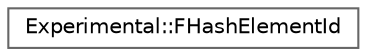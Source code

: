 digraph "Graphical Class Hierarchy"
{
 // INTERACTIVE_SVG=YES
 // LATEX_PDF_SIZE
  bgcolor="transparent";
  edge [fontname=Helvetica,fontsize=10,labelfontname=Helvetica,labelfontsize=10];
  node [fontname=Helvetica,fontsize=10,shape=box,height=0.2,width=0.4];
  rankdir="LR";
  Node0 [id="Node000000",label="Experimental::FHashElementId",height=0.2,width=0.4,color="grey40", fillcolor="white", style="filled",URL="$d3/d7f/classExperimental_1_1FHashElementId.html",tooltip=" "];
}
